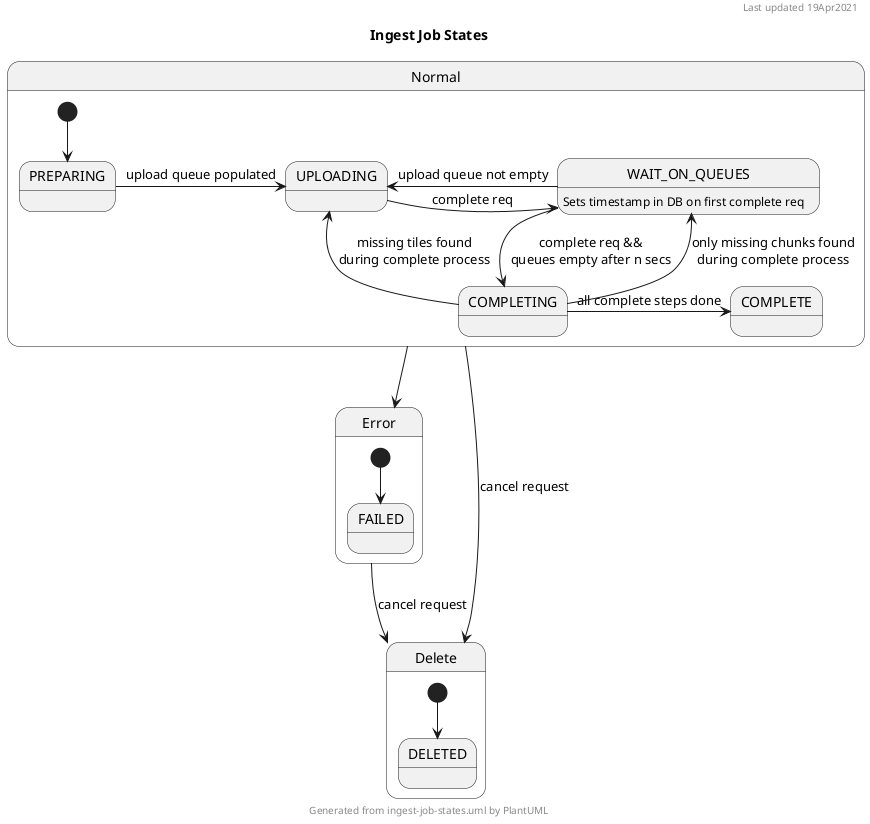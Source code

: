 @startuml

header Last updated 19Apr2021
footer Generated from ingest-job-states.uml by PlantUML
title Ingest Job States

state Normal {
    [*] --> PREPARING

    PREPARING -> UPLOADING : upload queue populated

    UPLOADING -> WAIT_ON_QUEUES : complete req

    WAIT_ON_QUEUES : Sets timestamp in DB on first complete req
    WAIT_ON_QUEUES --> COMPLETING : complete req &&\nqueues empty after n secs
    WAIT_ON_QUEUES -> UPLOADING : upload queue not empty

    COMPLETING -> COMPLETE : all complete steps done
    COMPLETING -> UPLOADING : missing tiles found\nduring complete process
    COMPLETING -> WAIT_ON_QUEUES : only missing chunks found\nduring complete process
}

Normal --> Error
Normal --> Delete : cancel request

state Error {
    [*] --> FAILED
}

Error --> Delete : cancel request

state Delete {
    [*] --> DELETED
}


@enduml
